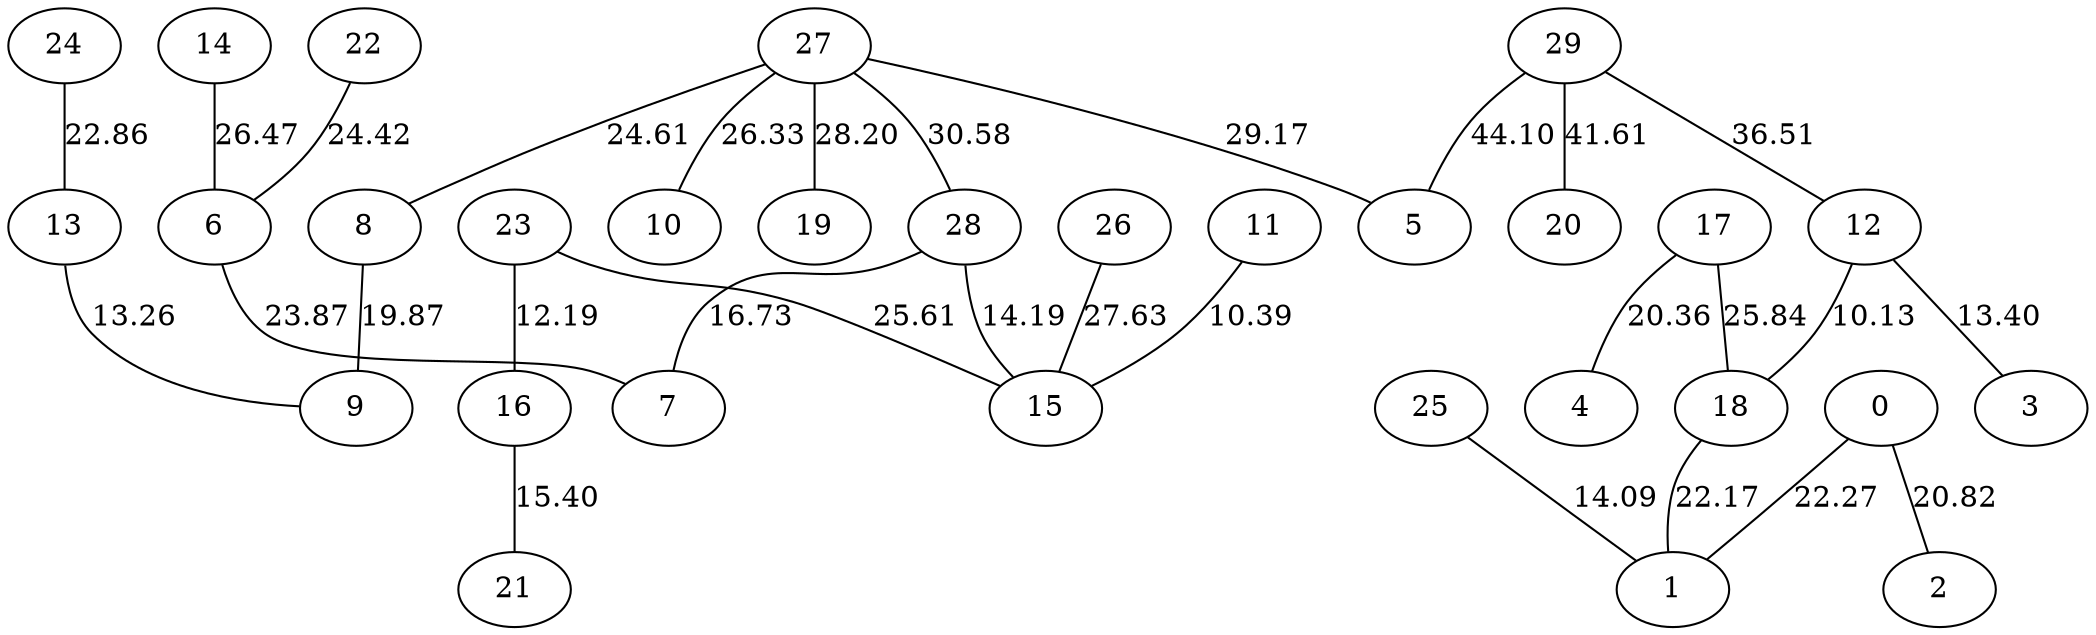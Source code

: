 graph G{
22--6 [label=24.42];
23--16 [label=12.19];
23--15 [label=25.61];
24--13 [label=22.86];
25--1 [label=14.09];
26--15 [label=27.63];
27--8 [label=24.61];
27--10 [label=26.33];
27--19 [label=28.20];
27--5 [label=29.17];
27--28 [label=30.58];
28--15 [label=14.19];
28--7 [label=16.73];
29--12 [label=36.51];
29--20 [label=41.61];
29--5 [label=44.10];
11--15 [label=10.39];
12--18 [label=10.13];
12--3 [label=13.40];
13--9 [label=13.26];
14--6 [label=26.47];
16--21 [label=15.40];
17--4 [label=20.36];
17--18 [label=25.84];
18--1 [label=22.17];
0--2 [label=20.82];
0--1 [label=22.27];
6--7 [label=23.87];
8--9 [label=19.87];
}